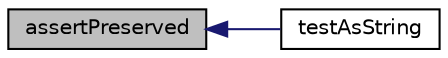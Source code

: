 digraph "assertPreserved"
{
  edge [fontname="Helvetica",fontsize="10",labelfontname="Helvetica",labelfontsize="10"];
  node [fontname="Helvetica",fontsize="10",shape=record];
  rankdir="LR";
  Node1 [label="assertPreserved",height=0.2,width=0.4,color="black", fillcolor="grey75", style="filled" fontcolor="black"];
  Node1 -> Node2 [dir="back",color="midnightblue",fontsize="10",style="solid",fontname="Helvetica"];
  Node2 [label="testAsString",height=0.2,width=0.4,color="black", fillcolor="white", style="filled",URL="$class_test_of_url.html#ab906046ee3ec9a5e238b538263da290e"];
}
